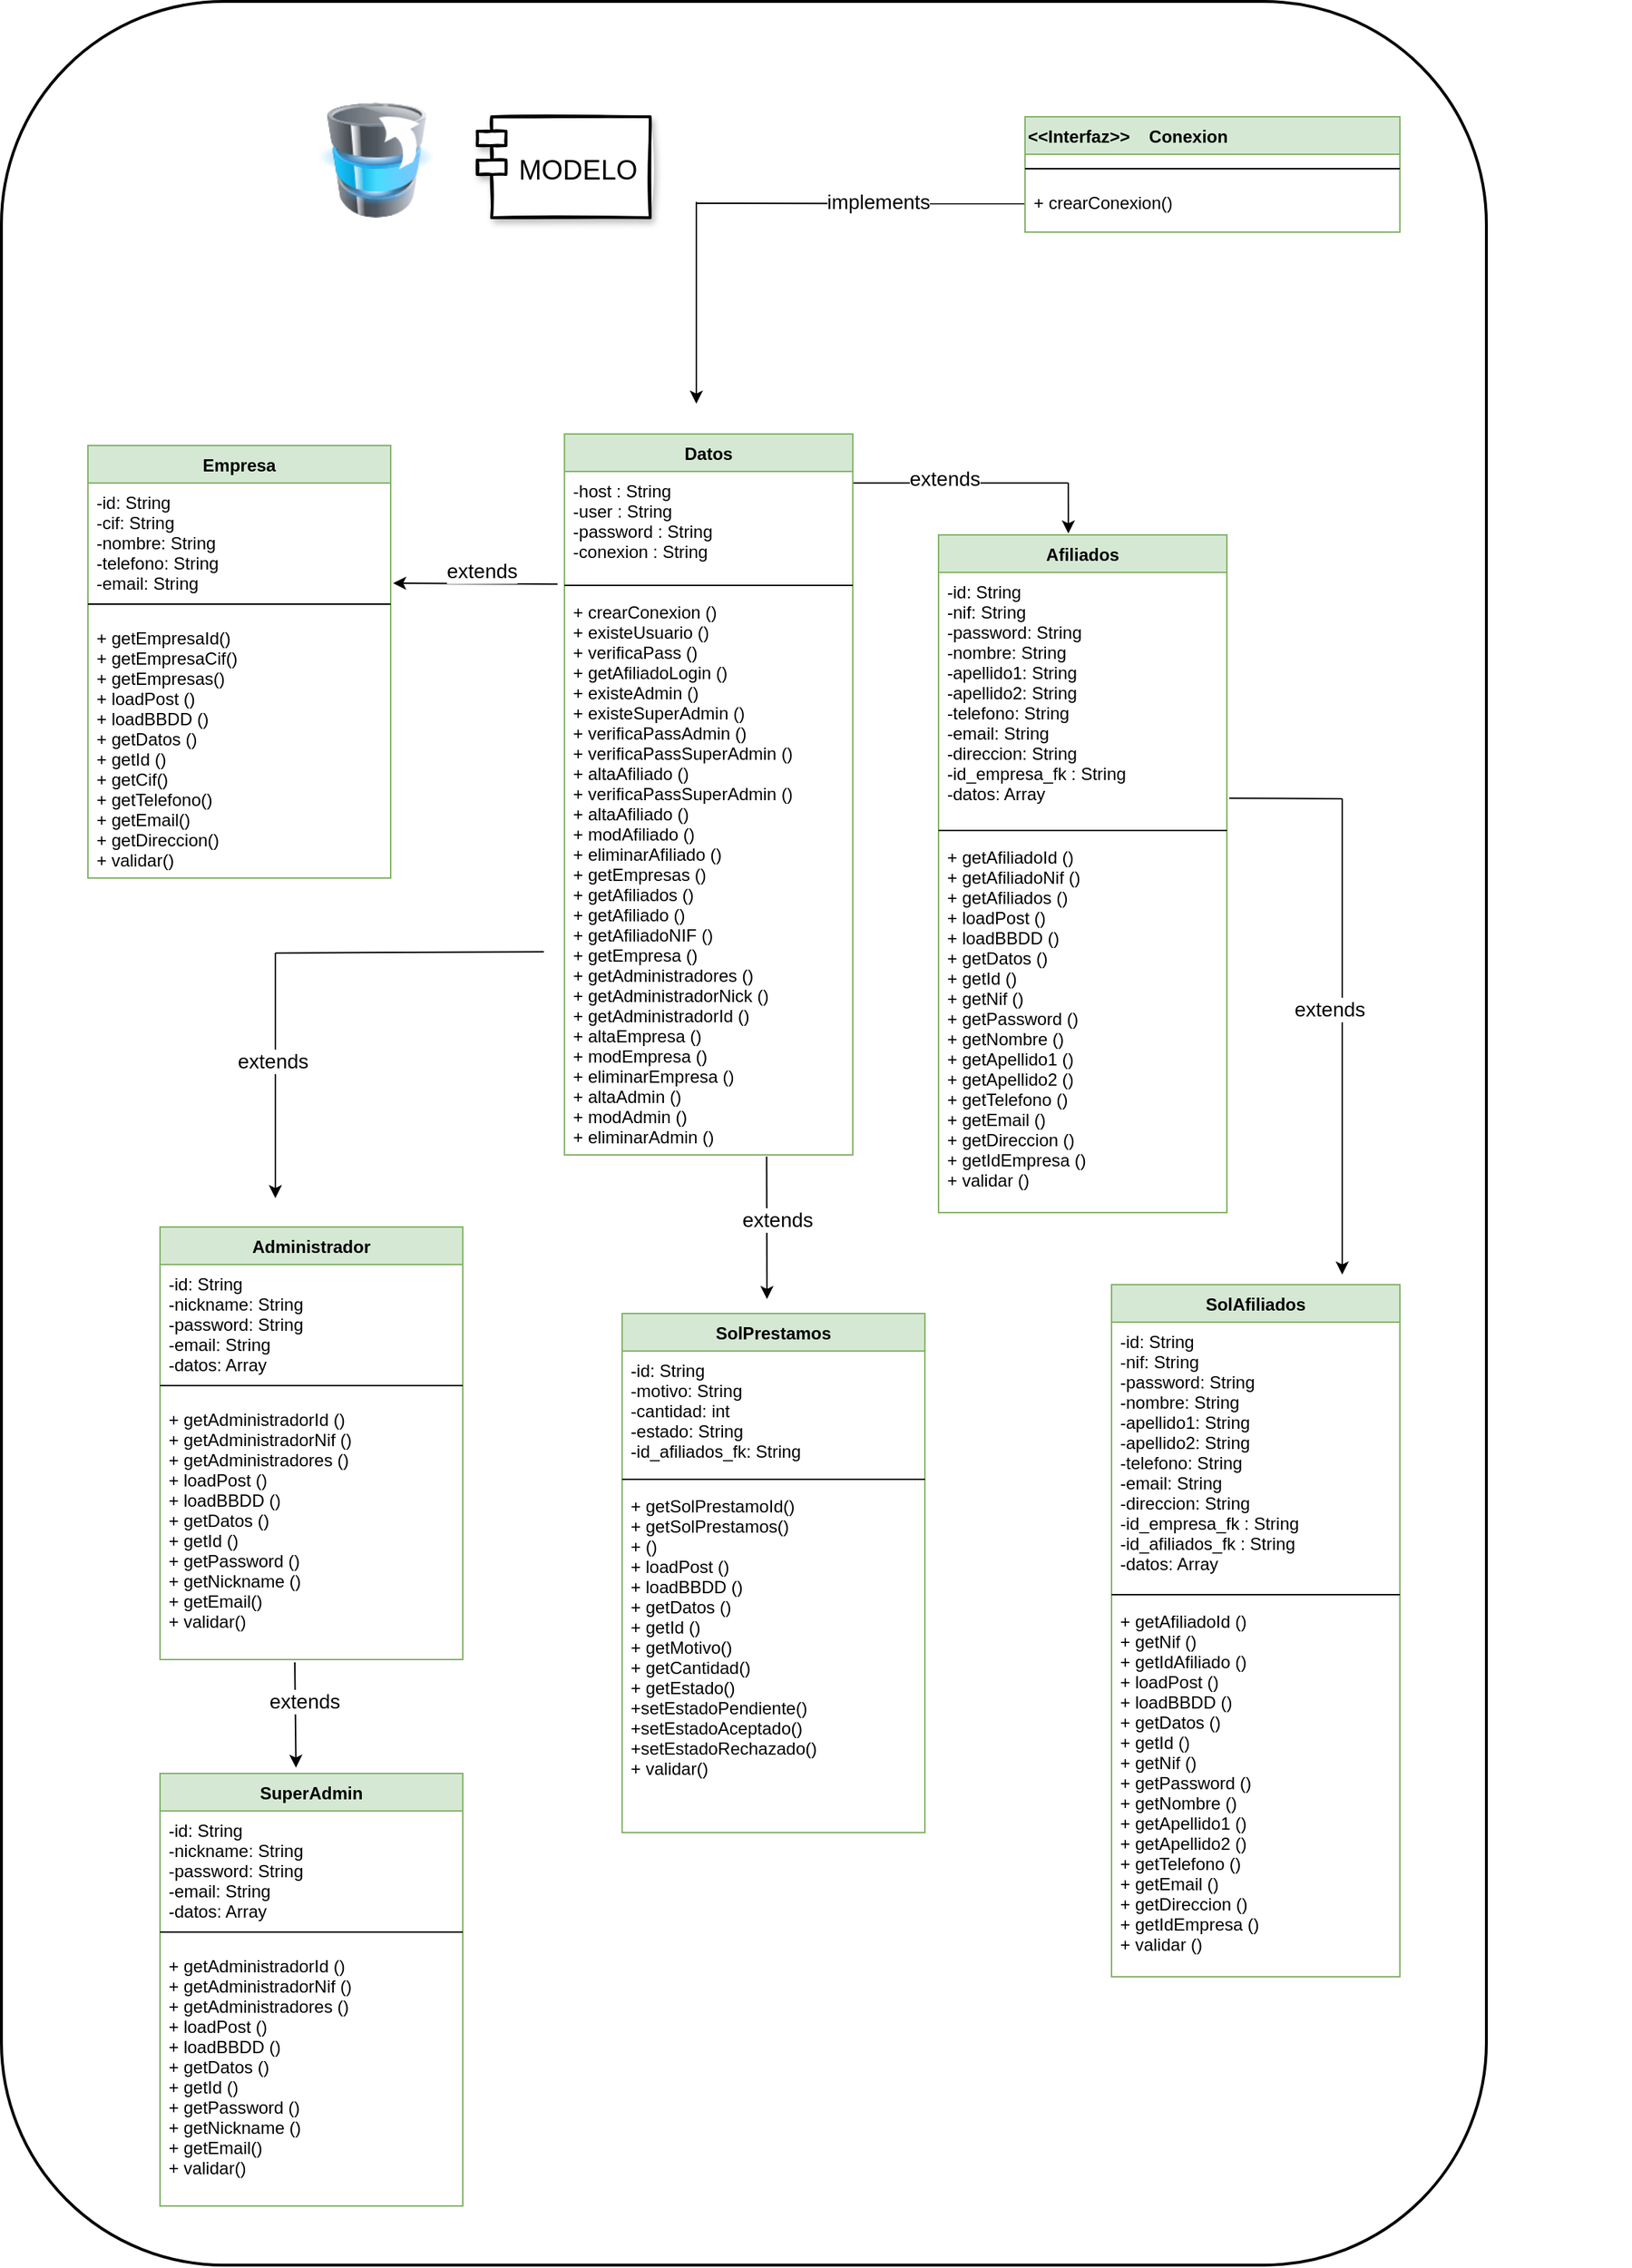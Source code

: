 <mxfile version="17.4.6" type="device"><diagram id="CBD96e26WVnxCQbZqyop" name="Page-1"><mxGraphModel dx="3197" dy="2439" grid="1" gridSize="10" guides="1" tooltips="1" connect="1" arrows="1" fold="1" page="1" pageScale="1" pageWidth="827" pageHeight="1169" math="0" shadow="0"><root><mxCell id="0"/><mxCell id="1" parent="0"/><mxCell id="6mdK9NjFEtcVQr4U5Z6S-19" value="" style="endArrow=none;html=1;rounded=0;fontSize=14;entryX=-0.01;entryY=0.702;entryDx=0;entryDy=0;entryPerimeter=0;" parent="1" edge="1"><mxGeometry width="50" height="50" relative="1" as="geometry"><mxPoint x="452.44" y="80" as="sourcePoint"/><mxPoint x="680.003" y="80.3" as="targetPoint"/></mxGeometry></mxCell><mxCell id="6mdK9NjFEtcVQr4U5Z6S-24" value="implements" style="edgeLabel;html=1;align=center;verticalAlign=middle;resizable=0;points=[];fontSize=14;" parent="6mdK9NjFEtcVQr4U5Z6S-19" vertex="1" connectable="0"><mxGeometry x="0.104" y="1" relative="1" as="geometry"><mxPoint as="offset"/></mxGeometry></mxCell><mxCell id="6mdK9NjFEtcVQr4U5Z6S-20" value="" style="endArrow=classic;html=1;rounded=0;fontSize=14;" parent="1" edge="1"><mxGeometry width="50" height="50" relative="1" as="geometry"><mxPoint x="452" y="79" as="sourcePoint"/><mxPoint x="452" y="219" as="targetPoint"/></mxGeometry></mxCell><mxCell id="6mdK9NjFEtcVQr4U5Z6S-29" value="" style="endArrow=none;html=1;rounded=0;fontSize=14;" parent="1" edge="1"><mxGeometry width="50" height="50" relative="1" as="geometry"><mxPoint x="560" y="274" as="sourcePoint"/><mxPoint x="710" y="274" as="targetPoint"/></mxGeometry></mxCell><mxCell id="6mdK9NjFEtcVQr4U5Z6S-37" value="extends" style="edgeLabel;html=1;align=center;verticalAlign=middle;resizable=0;points=[];fontSize=14;" parent="6mdK9NjFEtcVQr4U5Z6S-29" vertex="1" connectable="0"><mxGeometry x="-0.145" y="3" relative="1" as="geometry"><mxPoint as="offset"/></mxGeometry></mxCell><mxCell id="6mdK9NjFEtcVQr4U5Z6S-30" value="" style="endArrow=classic;html=1;rounded=0;fontSize=14;entryX=0.216;entryY=0;entryDx=0;entryDy=0;entryPerimeter=0;" parent="1" edge="1"><mxGeometry width="50" height="50" relative="1" as="geometry"><mxPoint x="710" y="274" as="sourcePoint"/><mxPoint x="710.043" y="309" as="targetPoint"/></mxGeometry></mxCell><mxCell id="6mdK9NjFEtcVQr4U5Z6S-31" value="" style="endArrow=none;html=1;rounded=0;fontSize=14;entryX=-0.017;entryY=0.731;entryDx=0;entryDy=0;entryPerimeter=0;" parent="1" edge="1"><mxGeometry width="50" height="50" relative="1" as="geometry"><mxPoint x="160" y="600" as="sourcePoint"/><mxPoint x="346.242" y="599.068" as="targetPoint"/></mxGeometry></mxCell><mxCell id="6mdK9NjFEtcVQr4U5Z6S-32" value="" style="endArrow=classic;html=1;rounded=0;fontSize=14;" parent="1" edge="1"><mxGeometry width="50" height="50" relative="1" as="geometry"><mxPoint x="160" y="600" as="sourcePoint"/><mxPoint x="160" y="770" as="targetPoint"/></mxGeometry></mxCell><mxCell id="6mdK9NjFEtcVQr4U5Z6S-38" value="extends" style="edgeLabel;html=1;align=center;verticalAlign=middle;resizable=0;points=[];fontSize=14;" parent="6mdK9NjFEtcVQr4U5Z6S-32" vertex="1" connectable="0"><mxGeometry x="-0.126" y="-2" relative="1" as="geometry"><mxPoint as="offset"/></mxGeometry></mxCell><mxCell id="6mdK9NjFEtcVQr4U5Z6S-33" value="" style="endArrow=classic;html=1;rounded=0;fontSize=14;exitX=0.488;exitY=1.033;exitDx=0;exitDy=0;exitPerimeter=0;" parent="1" edge="1"><mxGeometry width="50" height="50" relative="1" as="geometry"><mxPoint x="173.48" y="1091.94" as="sourcePoint"/><mxPoint x="174.305" y="1165.0" as="targetPoint"/></mxGeometry></mxCell><mxCell id="6mdK9NjFEtcVQr4U5Z6S-36" value="extends" style="edgeLabel;html=1;align=center;verticalAlign=middle;resizable=0;points=[];fontSize=14;" parent="6mdK9NjFEtcVQr4U5Z6S-33" vertex="1" connectable="0"><mxGeometry x="-0.422" y="2" relative="1" as="geometry"><mxPoint x="4" y="6" as="offset"/></mxGeometry></mxCell><mxCell id="S-bKfer89kPVy1WGtw5Q-2" value="MODELO" style="shape=module;align=center;spacingLeft=20;align=center;verticalAlign=middle;fontSize=19;labelPosition=center;verticalLabelPosition=middle;horizontal=1;gradientColor=none;gradientDirection=radial;strokeWidth=2;sketch=1;shadow=1;perimeterSpacing=12;" parent="1" vertex="1"><mxGeometry x="300" y="20" width="120" height="70" as="geometry"/></mxCell><mxCell id="S-bKfer89kPVy1WGtw5Q-3" value="" style="image;html=1;image=img/lib/clip_art/computers/Database_Move_Stack_128x128.png" parent="1" vertex="1"><mxGeometry x="-10.0" y="10" width="480" height="80" as="geometry"/></mxCell><mxCell id="gCYFT8w_-0GdaQ85Ktjg-1" value="Datos" style="swimlane;fontStyle=1;align=center;verticalAlign=top;childLayout=stackLayout;horizontal=1;startSize=26;horizontalStack=0;resizeParent=1;resizeParentMax=0;resizeLast=0;collapsible=1;marginBottom=0;fillColor=#d5e8d4;strokeColor=#82b366;" vertex="1" parent="1"><mxGeometry x="360.54" y="240" width="200" height="500" as="geometry"><mxRectangle x="560" y="40" width="120" height="26" as="alternateBounds"/></mxGeometry></mxCell><mxCell id="gCYFT8w_-0GdaQ85Ktjg-2" value="-host : String&#10;-user : String&#10;-password : String&#10;-conexion : String" style="text;strokeColor=none;fillColor=none;align=left;verticalAlign=top;spacingLeft=4;spacingRight=4;overflow=hidden;rotatable=0;points=[[0,0.5],[1,0.5]];portConstraint=eastwest;" vertex="1" parent="gCYFT8w_-0GdaQ85Ktjg-1"><mxGeometry y="26" width="200" height="74" as="geometry"/></mxCell><mxCell id="gCYFT8w_-0GdaQ85Ktjg-3" value="" style="line;strokeWidth=1;fillColor=none;align=left;verticalAlign=middle;spacingTop=-1;spacingLeft=3;spacingRight=3;rotatable=0;labelPosition=right;points=[];portConstraint=eastwest;" vertex="1" parent="gCYFT8w_-0GdaQ85Ktjg-1"><mxGeometry y="100" width="200" height="10" as="geometry"/></mxCell><mxCell id="gCYFT8w_-0GdaQ85Ktjg-5" value="+ crearConexion ()&#10;+ existeUsuario ()&#10;+ verificaPass ()&#10;+ getAfiliadoLogin ()&#10;+ existeAdmin ()&#10;+ existeSuperAdmin ()&#10;+ verificaPassAdmin ()&#10;+ verificaPassSuperAdmin ()&#10;+ altaAfiliado ()&#10;+ verificaPassSuperAdmin ()&#10;+ altaAfiliado ()&#10;+ modAfiliado ()&#10;+ eliminarAfiliado ()&#10;+ getEmpresas ()&#10;+ getAfiliados ()&#10;+ getAfiliado ()&#10;+ getAfiliadoNIF ()&#10;+ getEmpresa ()&#10;+ getAdministradores ()&#10;+ getAdministradorNick ()&#10;+ getAdministradorId ()&#10;+ altaEmpresa ()&#10;+ modEmpresa ()&#10;+ eliminarEmpresa ()&#10;+ altaAdmin ()&#10;+ modAdmin ()&#10;+ eliminarAdmin ()" style="text;strokeColor=none;fillColor=none;align=left;verticalAlign=top;spacingLeft=4;spacingRight=4;overflow=hidden;rotatable=0;points=[[0,0.5],[1,0.5]];portConstraint=eastwest;" vertex="1" parent="gCYFT8w_-0GdaQ85Ktjg-1"><mxGeometry y="110" width="200" height="390" as="geometry"/></mxCell><mxCell id="gCYFT8w_-0GdaQ85Ktjg-6" value="Empresa" style="swimlane;fontStyle=1;align=center;verticalAlign=top;childLayout=stackLayout;horizontal=1;startSize=26;horizontalStack=0;resizeParent=1;resizeParentMax=0;resizeLast=0;collapsible=1;marginBottom=0;fillColor=#d5e8d4;strokeColor=#82b366;" vertex="1" parent="1"><mxGeometry x="30" y="248" width="210" height="300" as="geometry"><mxRectangle x="560" y="40" width="120" height="26" as="alternateBounds"/></mxGeometry></mxCell><mxCell id="gCYFT8w_-0GdaQ85Ktjg-7" value="-id: String&#10;-cif: String&#10;-nombre: String&#10;-telefono: String&#10;-email: String&#10;-direccion: String" style="text;strokeColor=none;fillColor=none;align=left;verticalAlign=top;spacingLeft=4;spacingRight=4;overflow=hidden;rotatable=0;points=[[0,0.5],[1,0.5]];portConstraint=eastwest;" vertex="1" parent="gCYFT8w_-0GdaQ85Ktjg-6"><mxGeometry y="26" width="210" height="74" as="geometry"/></mxCell><mxCell id="gCYFT8w_-0GdaQ85Ktjg-8" value="" style="line;strokeWidth=1;fillColor=none;align=left;verticalAlign=middle;spacingTop=-1;spacingLeft=3;spacingRight=3;rotatable=0;labelPosition=right;points=[];portConstraint=eastwest;" vertex="1" parent="gCYFT8w_-0GdaQ85Ktjg-6"><mxGeometry y="100" width="210" height="20" as="geometry"/></mxCell><mxCell id="gCYFT8w_-0GdaQ85Ktjg-9" value="+ getEmpresaId()&#10;+ getEmpresaCif()&#10;+ getEmpresas()&#10;+ loadPost ()&#10;+ loadBBDD ()&#10;+ getDatos ()&#10;+ getId ()&#10;+ getCif()&#10;+ getTelefono()&#10;+ getEmail()&#10;+ getDireccion()&#10;+ validar()" style="text;strokeColor=none;fillColor=none;align=left;verticalAlign=top;spacingLeft=4;spacingRight=4;overflow=hidden;rotatable=0;points=[[0,0.5],[1,0.5]];portConstraint=eastwest;" vertex="1" parent="gCYFT8w_-0GdaQ85Ktjg-6"><mxGeometry y="120" width="210" height="180" as="geometry"/></mxCell><mxCell id="gCYFT8w_-0GdaQ85Ktjg-10" value="Afiliados" style="swimlane;fontStyle=1;align=center;verticalAlign=top;childLayout=stackLayout;horizontal=1;startSize=26;horizontalStack=0;resizeParent=1;resizeParentMax=0;resizeLast=0;collapsible=1;marginBottom=0;fillColor=#d5e8d4;strokeColor=#82b366;" vertex="1" parent="1"><mxGeometry x="620" y="310" width="200" height="470" as="geometry"><mxRectangle x="560" y="40" width="120" height="26" as="alternateBounds"/></mxGeometry></mxCell><mxCell id="gCYFT8w_-0GdaQ85Ktjg-11" value="-id: String&#10;-nif: String&#10;-password: String&#10;-nombre: String&#10;-apellido1: String&#10;-apellido2: String&#10;-telefono: String&#10;-email: String&#10;-direccion: String&#10;-id_empresa_fk : String&#10;-datos: Array" style="text;strokeColor=none;fillColor=none;align=left;verticalAlign=top;spacingLeft=4;spacingRight=4;overflow=hidden;rotatable=0;points=[[0,0.5],[1,0.5]];portConstraint=eastwest;" vertex="1" parent="gCYFT8w_-0GdaQ85Ktjg-10"><mxGeometry y="26" width="200" height="174" as="geometry"/></mxCell><mxCell id="gCYFT8w_-0GdaQ85Ktjg-12" value="" style="line;strokeWidth=1;fillColor=none;align=left;verticalAlign=middle;spacingTop=-1;spacingLeft=3;spacingRight=3;rotatable=0;labelPosition=right;points=[];portConstraint=eastwest;" vertex="1" parent="gCYFT8w_-0GdaQ85Ktjg-10"><mxGeometry y="200" width="200" height="10" as="geometry"/></mxCell><mxCell id="gCYFT8w_-0GdaQ85Ktjg-13" value="+ getAfiliadoId ()&#10;+ getAfiliadoNif ()&#10;+ getAfiliados ()&#10;+ loadPost ()&#10;+ loadBBDD ()&#10;+ getDatos ()&#10;+ getId ()&#10;+ getNif ()&#10;+ getPassword ()&#10;+ getNombre ()&#10;+ getApellido1 ()&#10;+ getApellido2 ()&#10;+ getTelefono ()&#10;+ getEmail ()&#10;+ getDireccion ()&#10;+ getIdEmpresa ()&#10;+ validar ()" style="text;strokeColor=none;fillColor=none;align=left;verticalAlign=top;spacingLeft=4;spacingRight=4;overflow=hidden;rotatable=0;points=[[0,0.5],[1,0.5]];portConstraint=eastwest;" vertex="1" parent="gCYFT8w_-0GdaQ85Ktjg-10"><mxGeometry y="210" width="200" height="260" as="geometry"/></mxCell><mxCell id="gCYFT8w_-0GdaQ85Ktjg-14" value="Administrador" style="swimlane;fontStyle=1;align=center;verticalAlign=top;childLayout=stackLayout;horizontal=1;startSize=26;horizontalStack=0;resizeParent=1;resizeParentMax=0;resizeLast=0;collapsible=1;marginBottom=0;fillColor=#d5e8d4;strokeColor=#82b366;" vertex="1" parent="1"><mxGeometry x="80" y="790" width="210" height="300" as="geometry"><mxRectangle x="560" y="40" width="120" height="26" as="alternateBounds"/></mxGeometry></mxCell><mxCell id="gCYFT8w_-0GdaQ85Ktjg-15" value="-id: String&#10;-nickname: String&#10;-password: String&#10;-email: String&#10;-datos: Array" style="text;strokeColor=none;fillColor=none;align=left;verticalAlign=top;spacingLeft=4;spacingRight=4;overflow=hidden;rotatable=0;points=[[0,0.5],[1,0.5]];portConstraint=eastwest;" vertex="1" parent="gCYFT8w_-0GdaQ85Ktjg-14"><mxGeometry y="26" width="210" height="74" as="geometry"/></mxCell><mxCell id="gCYFT8w_-0GdaQ85Ktjg-16" value="" style="line;strokeWidth=1;fillColor=none;align=left;verticalAlign=middle;spacingTop=-1;spacingLeft=3;spacingRight=3;rotatable=0;labelPosition=right;points=[];portConstraint=eastwest;" vertex="1" parent="gCYFT8w_-0GdaQ85Ktjg-14"><mxGeometry y="100" width="210" height="20" as="geometry"/></mxCell><mxCell id="gCYFT8w_-0GdaQ85Ktjg-17" value="+ getAdministradorId ()&#10;+ getAdministradorNif ()&#10;+ getAdministradores ()&#10;+ loadPost ()&#10;+ loadBBDD ()&#10;+ getDatos ()&#10;+ getId ()&#10;+ getPassword ()&#10;+ getNickname ()&#10;+ getEmail()&#10;+ validar()" style="text;strokeColor=none;fillColor=none;align=left;verticalAlign=top;spacingLeft=4;spacingRight=4;overflow=hidden;rotatable=0;points=[[0,0.5],[1,0.5]];portConstraint=eastwest;" vertex="1" parent="gCYFT8w_-0GdaQ85Ktjg-14"><mxGeometry y="120" width="210" height="180" as="geometry"/></mxCell><mxCell id="gCYFT8w_-0GdaQ85Ktjg-18" value="SuperAdmin" style="swimlane;fontStyle=1;align=center;verticalAlign=top;childLayout=stackLayout;horizontal=1;startSize=26;horizontalStack=0;resizeParent=1;resizeParentMax=0;resizeLast=0;collapsible=1;marginBottom=0;fillColor=#d5e8d4;strokeColor=#82b366;" vertex="1" parent="1"><mxGeometry x="80" y="1169" width="210" height="300" as="geometry"><mxRectangle x="560" y="40" width="120" height="26" as="alternateBounds"/></mxGeometry></mxCell><mxCell id="gCYFT8w_-0GdaQ85Ktjg-19" value="-id: String&#10;-nickname: String&#10;-password: String&#10;-email: String&#10;-datos: Array" style="text;strokeColor=none;fillColor=none;align=left;verticalAlign=top;spacingLeft=4;spacingRight=4;overflow=hidden;rotatable=0;points=[[0,0.5],[1,0.5]];portConstraint=eastwest;" vertex="1" parent="gCYFT8w_-0GdaQ85Ktjg-18"><mxGeometry y="26" width="210" height="74" as="geometry"/></mxCell><mxCell id="gCYFT8w_-0GdaQ85Ktjg-20" value="" style="line;strokeWidth=1;fillColor=none;align=left;verticalAlign=middle;spacingTop=-1;spacingLeft=3;spacingRight=3;rotatable=0;labelPosition=right;points=[];portConstraint=eastwest;" vertex="1" parent="gCYFT8w_-0GdaQ85Ktjg-18"><mxGeometry y="100" width="210" height="20" as="geometry"/></mxCell><mxCell id="gCYFT8w_-0GdaQ85Ktjg-21" value="+ getAdministradorId ()&#10;+ getAdministradorNif ()&#10;+ getAdministradores ()&#10;+ loadPost ()&#10;+ loadBBDD ()&#10;+ getDatos ()&#10;+ getId ()&#10;+ getPassword ()&#10;+ getNickname ()&#10;+ getEmail()&#10;+ validar()" style="text;strokeColor=none;fillColor=none;align=left;verticalAlign=top;spacingLeft=4;spacingRight=4;overflow=hidden;rotatable=0;points=[[0,0.5],[1,0.5]];portConstraint=eastwest;" vertex="1" parent="gCYFT8w_-0GdaQ85Ktjg-18"><mxGeometry y="120" width="210" height="180" as="geometry"/></mxCell><mxCell id="gCYFT8w_-0GdaQ85Ktjg-22" value="&lt;&lt;Interfaz&gt;&gt;    Conexion&#10;&#10;&#10;" style="swimlane;fontStyle=1;align=left;verticalAlign=top;childLayout=stackLayout;horizontal=1;startSize=26;horizontalStack=0;resizeParent=1;resizeParentMax=0;resizeLast=0;collapsible=1;marginBottom=0;fillColor=#d5e8d4;strokeColor=#82b366;" vertex="1" parent="1"><mxGeometry x="680" y="20" width="260" height="80" as="geometry"><mxRectangle x="560" y="40" width="120" height="26" as="alternateBounds"/></mxGeometry></mxCell><mxCell id="gCYFT8w_-0GdaQ85Ktjg-24" value="" style="line;strokeWidth=1;fillColor=none;align=left;verticalAlign=middle;spacingTop=-1;spacingLeft=3;spacingRight=3;rotatable=0;labelPosition=right;points=[];portConstraint=eastwest;" vertex="1" parent="gCYFT8w_-0GdaQ85Ktjg-22"><mxGeometry y="26" width="260" height="20" as="geometry"/></mxCell><mxCell id="gCYFT8w_-0GdaQ85Ktjg-25" value="+ crearConexion()&#10;" style="text;strokeColor=none;fillColor=none;align=left;verticalAlign=top;spacingLeft=4;spacingRight=4;overflow=hidden;rotatable=0;points=[[0,0.5],[1,0.5]];portConstraint=eastwest;" vertex="1" parent="gCYFT8w_-0GdaQ85Ktjg-22"><mxGeometry y="46" width="260" height="34" as="geometry"/></mxCell><mxCell id="gCYFT8w_-0GdaQ85Ktjg-28" value="SolAfiliados" style="swimlane;fontStyle=1;align=center;verticalAlign=top;childLayout=stackLayout;horizontal=1;startSize=26;horizontalStack=0;resizeParent=1;resizeParentMax=0;resizeLast=0;collapsible=1;marginBottom=0;fillColor=#d5e8d4;strokeColor=#82b366;" vertex="1" parent="1"><mxGeometry x="740" y="830" width="200" height="480" as="geometry"><mxRectangle x="560" y="40" width="120" height="26" as="alternateBounds"/></mxGeometry></mxCell><mxCell id="gCYFT8w_-0GdaQ85Ktjg-29" value="-id: String&#10;-nif: String&#10;-password: String&#10;-nombre: String&#10;-apellido1: String&#10;-apellido2: String&#10;-telefono: String&#10;-email: String&#10;-direccion: String&#10;-id_empresa_fk : String&#10;-id_afiliados_fk : String&#10;-datos: Array" style="text;strokeColor=none;fillColor=none;align=left;verticalAlign=top;spacingLeft=4;spacingRight=4;overflow=hidden;rotatable=0;points=[[0,0.5],[1,0.5]];portConstraint=eastwest;" vertex="1" parent="gCYFT8w_-0GdaQ85Ktjg-28"><mxGeometry y="26" width="200" height="184" as="geometry"/></mxCell><mxCell id="gCYFT8w_-0GdaQ85Ktjg-30" value="" style="line;strokeWidth=1;fillColor=none;align=left;verticalAlign=middle;spacingTop=-1;spacingLeft=3;spacingRight=3;rotatable=0;labelPosition=right;points=[];portConstraint=eastwest;" vertex="1" parent="gCYFT8w_-0GdaQ85Ktjg-28"><mxGeometry y="210" width="200" height="10" as="geometry"/></mxCell><mxCell id="gCYFT8w_-0GdaQ85Ktjg-31" value="+ getAfiliadoId ()&#10;+ getNif ()&#10;+ getIdAfiliado ()&#10;+ loadPost ()&#10;+ loadBBDD ()&#10;+ getDatos ()&#10;+ getId ()&#10;+ getNif ()&#10;+ getPassword ()&#10;+ getNombre ()&#10;+ getApellido1 ()&#10;+ getApellido2 ()&#10;+ getTelefono ()&#10;+ getEmail ()&#10;+ getDireccion ()&#10;+ getIdEmpresa ()&#10;+ validar ()" style="text;strokeColor=none;fillColor=none;align=left;verticalAlign=top;spacingLeft=4;spacingRight=4;overflow=hidden;rotatable=0;points=[[0,0.5],[1,0.5]];portConstraint=eastwest;" vertex="1" parent="gCYFT8w_-0GdaQ85Ktjg-28"><mxGeometry y="220" width="200" height="260" as="geometry"/></mxCell><mxCell id="gCYFT8w_-0GdaQ85Ktjg-32" value="SolPrestamos" style="swimlane;fontStyle=1;align=center;verticalAlign=top;childLayout=stackLayout;horizontal=1;startSize=26;horizontalStack=0;resizeParent=1;resizeParentMax=0;resizeLast=0;collapsible=1;marginBottom=0;fillColor=#d5e8d4;strokeColor=#82b366;" vertex="1" parent="1"><mxGeometry x="400.54" y="850" width="210" height="360" as="geometry"><mxRectangle x="560" y="40" width="120" height="26" as="alternateBounds"/></mxGeometry></mxCell><mxCell id="gCYFT8w_-0GdaQ85Ktjg-33" value="-id: String&#10;-motivo: String&#10;-cantidad: int&#10;-estado: String&#10;-id_afiliados_fk: String" style="text;strokeColor=none;fillColor=none;align=left;verticalAlign=top;spacingLeft=4;spacingRight=4;overflow=hidden;rotatable=0;points=[[0,0.5],[1,0.5]];portConstraint=eastwest;" vertex="1" parent="gCYFT8w_-0GdaQ85Ktjg-32"><mxGeometry y="26" width="210" height="84" as="geometry"/></mxCell><mxCell id="gCYFT8w_-0GdaQ85Ktjg-34" value="" style="line;strokeWidth=1;fillColor=none;align=left;verticalAlign=middle;spacingTop=-1;spacingLeft=3;spacingRight=3;rotatable=0;labelPosition=right;points=[];portConstraint=eastwest;" vertex="1" parent="gCYFT8w_-0GdaQ85Ktjg-32"><mxGeometry y="110" width="210" height="10" as="geometry"/></mxCell><mxCell id="gCYFT8w_-0GdaQ85Ktjg-35" value="+ getSolPrestamoId()&#10;+ getSolPrestamos()&#10;+ ()&#10;+ loadPost ()&#10;+ loadBBDD ()&#10;+ getDatos ()&#10;+ getId ()&#10;+ getMotivo()&#10;+ getCantidad()&#10;+ getEstado()&#10;+setEstadoPendiente()&#10;+setEstadoAceptado()&#10;+setEstadoRechazado()&#10;+ validar()" style="text;strokeColor=none;fillColor=none;align=left;verticalAlign=top;spacingLeft=4;spacingRight=4;overflow=hidden;rotatable=0;points=[[0,0.5],[1,0.5]];portConstraint=eastwest;" vertex="1" parent="gCYFT8w_-0GdaQ85Ktjg-32"><mxGeometry y="120" width="210" height="240" as="geometry"/></mxCell><mxCell id="gCYFT8w_-0GdaQ85Ktjg-39" value="" style="endArrow=classic;html=1;rounded=0;entryX=1.008;entryY=0.939;entryDx=0;entryDy=0;entryPerimeter=0;exitX=-0.024;exitY=-0.015;exitDx=0;exitDy=0;exitPerimeter=0;" edge="1" parent="1" source="gCYFT8w_-0GdaQ85Ktjg-5" target="gCYFT8w_-0GdaQ85Ktjg-7"><mxGeometry width="50" height="50" relative="1" as="geometry"><mxPoint x="310" y="400" as="sourcePoint"/><mxPoint x="360" y="350" as="targetPoint"/></mxGeometry></mxCell><mxCell id="gCYFT8w_-0GdaQ85Ktjg-40" value="extends" style="edgeLabel;html=1;align=center;verticalAlign=middle;resizable=0;points=[];fontSize=14;" vertex="1" connectable="0" parent="1"><mxGeometry x="160" y="120" as="geometry"><mxPoint x="143" y="215" as="offset"/></mxGeometry></mxCell><mxCell id="gCYFT8w_-0GdaQ85Ktjg-41" value="" style="endArrow=classic;html=1;rounded=0;exitX=0.701;exitY=1.003;exitDx=0;exitDy=0;exitPerimeter=0;" edge="1" parent="1" source="gCYFT8w_-0GdaQ85Ktjg-5"><mxGeometry width="50" height="50" relative="1" as="geometry"><mxPoint x="480" y="840" as="sourcePoint"/><mxPoint x="501" y="840" as="targetPoint"/></mxGeometry></mxCell><mxCell id="gCYFT8w_-0GdaQ85Ktjg-42" value="extends" style="edgeLabel;html=1;align=center;verticalAlign=middle;resizable=0;points=[];fontSize=14;" vertex="1" connectable="0" parent="1"><mxGeometry x="420" y="790" as="geometry"><mxPoint x="88" y="-5" as="offset"/></mxGeometry></mxCell><mxCell id="gCYFT8w_-0GdaQ85Ktjg-43" value="" style="endArrow=none;html=1;rounded=0;exitX=1.008;exitY=0.9;exitDx=0;exitDy=0;exitPerimeter=0;" edge="1" parent="1" source="gCYFT8w_-0GdaQ85Ktjg-11"><mxGeometry width="50" height="50" relative="1" as="geometry"><mxPoint x="1000" y="520" as="sourcePoint"/><mxPoint x="900" y="493" as="targetPoint"/></mxGeometry></mxCell><mxCell id="gCYFT8w_-0GdaQ85Ktjg-44" value="" style="endArrow=classic;html=1;rounded=0;" edge="1" parent="1"><mxGeometry width="50" height="50" relative="1" as="geometry"><mxPoint x="900" y="493" as="sourcePoint"/><mxPoint x="900" y="823" as="targetPoint"/></mxGeometry></mxCell><mxCell id="gCYFT8w_-0GdaQ85Ktjg-45" value="extends" style="edgeLabel;html=1;align=center;verticalAlign=middle;resizable=0;points=[];fontSize=14;" vertex="1" connectable="0" parent="1"><mxGeometry x="1100" y="280" as="geometry"><mxPoint x="-209" y="359" as="offset"/></mxGeometry></mxCell><mxCell id="gCYFT8w_-0GdaQ85Ktjg-46" value="" style="rounded=1;whiteSpace=wrap;html=1;strokeWidth=2;fillColor=none;" vertex="1" parent="1"><mxGeometry x="-30" y="-60" width="1030" height="1570" as="geometry"/></mxCell></root></mxGraphModel></diagram></mxfile>
